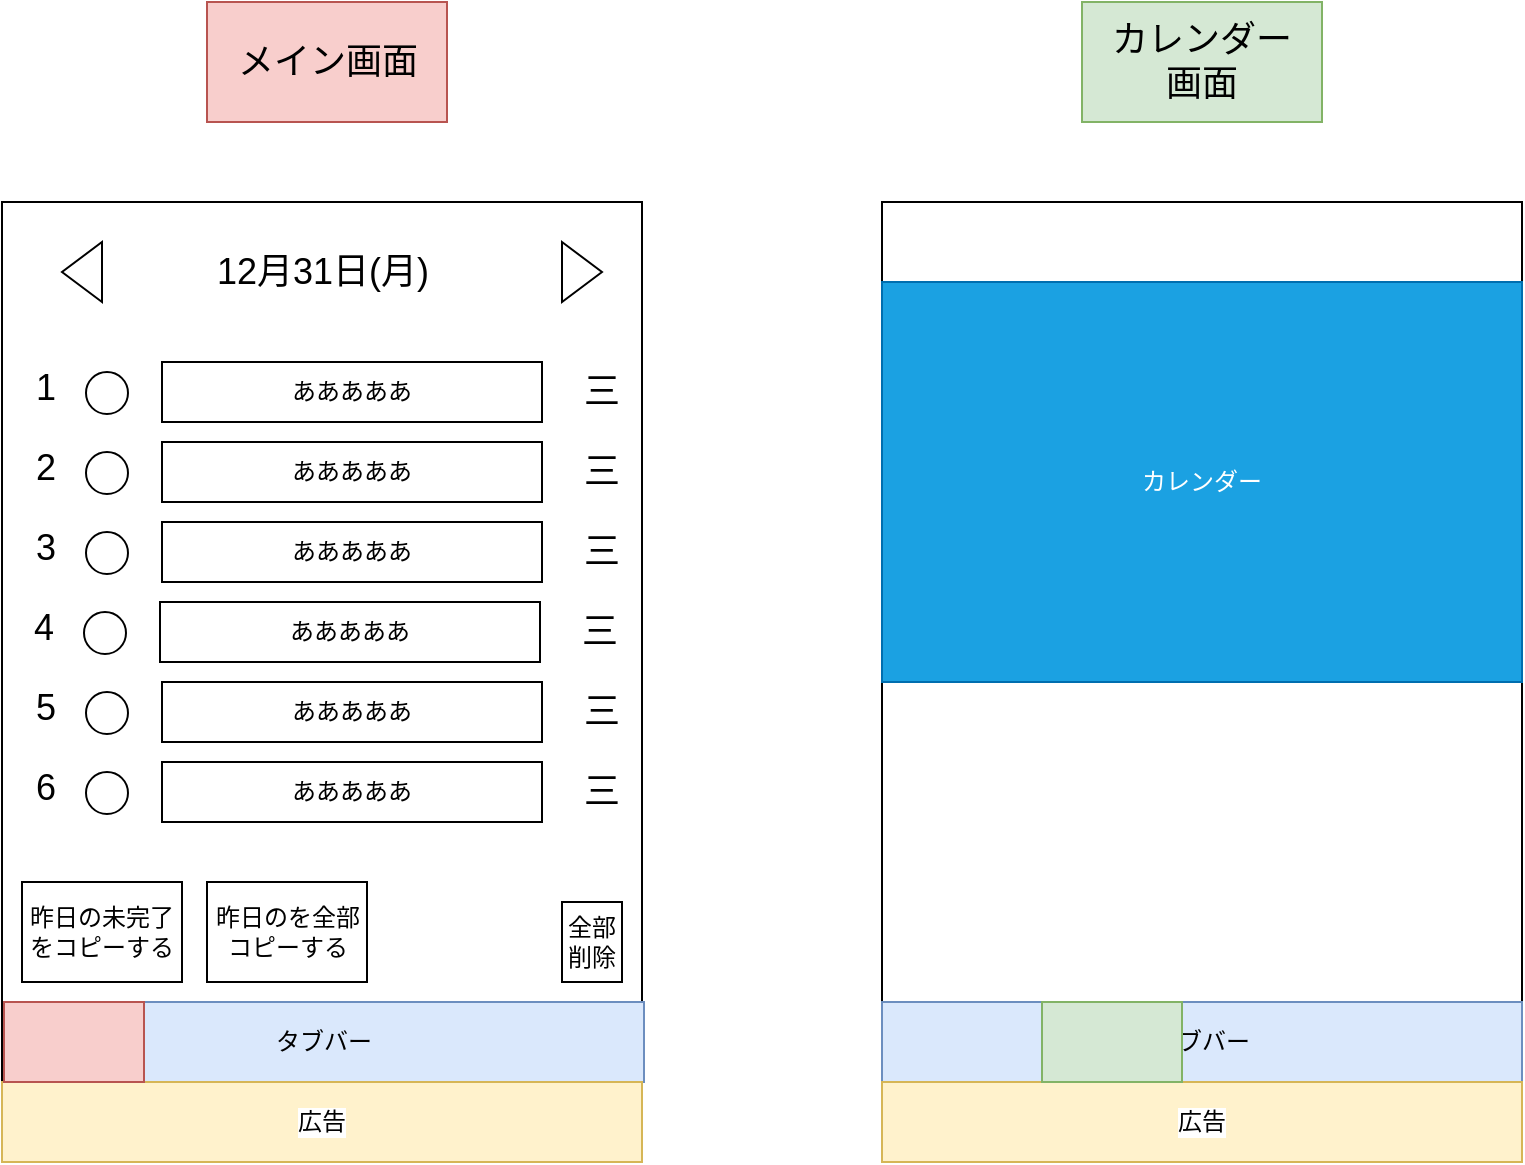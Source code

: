 <mxfile version="14.1.9" type="github">
  <diagram id="u2Cy3u0mQw6GJX8gP12C" name="ページ1">
    <mxGraphModel dx="1113" dy="727" grid="1" gridSize="10" guides="1" tooltips="1" connect="1" arrows="1" fold="1" page="1" pageScale="1" pageWidth="827" pageHeight="1169" math="0" shadow="0">
      <root>
        <mxCell id="0" />
        <mxCell id="1" parent="0" />
        <mxCell id="uuZXWxoUda8wVkBjbuX1-1" value="" style="rounded=0;whiteSpace=wrap;html=1;" parent="1" vertex="1">
          <mxGeometry x="80" y="280" width="320" height="480" as="geometry" />
        </mxCell>
        <mxCell id="eqLvGV7EnVGvMf1zmtqH-2" value="タブバー" style="rounded=0;whiteSpace=wrap;html=1;fillColor=#dae8fc;strokeColor=#6c8ebf;" vertex="1" parent="1">
          <mxGeometry x="81" y="680" width="320" height="40" as="geometry" />
        </mxCell>
        <mxCell id="eqLvGV7EnVGvMf1zmtqH-4" value="" style="rounded=0;whiteSpace=wrap;html=1;" vertex="1" parent="1">
          <mxGeometry x="520" y="280" width="320" height="480" as="geometry" />
        </mxCell>
        <mxCell id="eqLvGV7EnVGvMf1zmtqH-5" value="タブバー" style="rounded=0;whiteSpace=wrap;html=1;fillColor=#dae8fc;strokeColor=#6c8ebf;" vertex="1" parent="1">
          <mxGeometry x="520" y="680" width="320" height="40" as="geometry" />
        </mxCell>
        <mxCell id="eqLvGV7EnVGvMf1zmtqH-7" value="" style="ellipse;whiteSpace=wrap;html=1;aspect=fixed;" vertex="1" parent="1">
          <mxGeometry x="122" y="365" width="21" height="21" as="geometry" />
        </mxCell>
        <mxCell id="eqLvGV7EnVGvMf1zmtqH-8" value="1" style="text;html=1;strokeColor=none;fillColor=none;align=center;verticalAlign=middle;whiteSpace=wrap;rounded=0;fontSize=18;" vertex="1" parent="1">
          <mxGeometry x="82" y="363" width="40" height="20" as="geometry" />
        </mxCell>
        <mxCell id="eqLvGV7EnVGvMf1zmtqH-10" value="あああああ" style="rounded=0;whiteSpace=wrap;html=1;" vertex="1" parent="1">
          <mxGeometry x="160" y="360" width="190" height="30" as="geometry" />
        </mxCell>
        <mxCell id="eqLvGV7EnVGvMf1zmtqH-11" value="12月31日(月)" style="text;html=1;strokeColor=none;fillColor=none;align=center;verticalAlign=middle;whiteSpace=wrap;rounded=0;fontSize=18;" vertex="1" parent="1">
          <mxGeometry x="182.5" y="300" width="115" height="30" as="geometry" />
        </mxCell>
        <mxCell id="eqLvGV7EnVGvMf1zmtqH-12" value="" style="triangle;whiteSpace=wrap;html=1;fontSize=18;" vertex="1" parent="1">
          <mxGeometry x="360" y="300" width="20" height="30" as="geometry" />
        </mxCell>
        <mxCell id="eqLvGV7EnVGvMf1zmtqH-13" value="" style="triangle;whiteSpace=wrap;html=1;fontSize=18;rotation=-180;" vertex="1" parent="1">
          <mxGeometry x="110" y="300" width="20" height="30" as="geometry" />
        </mxCell>
        <mxCell id="eqLvGV7EnVGvMf1zmtqH-15" value="三" style="text;html=1;strokeColor=none;fillColor=none;align=center;verticalAlign=middle;whiteSpace=wrap;rounded=0;fontSize=18;" vertex="1" parent="1">
          <mxGeometry x="360" y="365" width="40" height="20" as="geometry" />
        </mxCell>
        <mxCell id="eqLvGV7EnVGvMf1zmtqH-16" value="" style="ellipse;whiteSpace=wrap;html=1;aspect=fixed;" vertex="1" parent="1">
          <mxGeometry x="122" y="405" width="21" height="21" as="geometry" />
        </mxCell>
        <mxCell id="eqLvGV7EnVGvMf1zmtqH-17" value="2" style="text;html=1;strokeColor=none;fillColor=none;align=center;verticalAlign=middle;whiteSpace=wrap;rounded=0;fontSize=18;" vertex="1" parent="1">
          <mxGeometry x="82" y="403" width="40" height="20" as="geometry" />
        </mxCell>
        <mxCell id="eqLvGV7EnVGvMf1zmtqH-18" value="あああああ" style="rounded=0;whiteSpace=wrap;html=1;" vertex="1" parent="1">
          <mxGeometry x="160" y="400" width="190" height="30" as="geometry" />
        </mxCell>
        <mxCell id="eqLvGV7EnVGvMf1zmtqH-19" value="三" style="text;html=1;strokeColor=none;fillColor=none;align=center;verticalAlign=middle;whiteSpace=wrap;rounded=0;fontSize=18;" vertex="1" parent="1">
          <mxGeometry x="360" y="405" width="40" height="20" as="geometry" />
        </mxCell>
        <mxCell id="eqLvGV7EnVGvMf1zmtqH-20" value="" style="ellipse;whiteSpace=wrap;html=1;aspect=fixed;" vertex="1" parent="1">
          <mxGeometry x="122" y="445" width="21" height="21" as="geometry" />
        </mxCell>
        <mxCell id="eqLvGV7EnVGvMf1zmtqH-21" value="3" style="text;html=1;strokeColor=none;fillColor=none;align=center;verticalAlign=middle;whiteSpace=wrap;rounded=0;fontSize=18;" vertex="1" parent="1">
          <mxGeometry x="82" y="443" width="40" height="20" as="geometry" />
        </mxCell>
        <mxCell id="eqLvGV7EnVGvMf1zmtqH-22" value="あああああ" style="rounded=0;whiteSpace=wrap;html=1;" vertex="1" parent="1">
          <mxGeometry x="160" y="440" width="190" height="30" as="geometry" />
        </mxCell>
        <mxCell id="eqLvGV7EnVGvMf1zmtqH-23" value="三" style="text;html=1;strokeColor=none;fillColor=none;align=center;verticalAlign=middle;whiteSpace=wrap;rounded=0;fontSize=18;" vertex="1" parent="1">
          <mxGeometry x="360" y="445" width="40" height="20" as="geometry" />
        </mxCell>
        <mxCell id="eqLvGV7EnVGvMf1zmtqH-24" value="" style="ellipse;whiteSpace=wrap;html=1;aspect=fixed;" vertex="1" parent="1">
          <mxGeometry x="121" y="485" width="21" height="21" as="geometry" />
        </mxCell>
        <mxCell id="eqLvGV7EnVGvMf1zmtqH-25" value="4" style="text;html=1;strokeColor=none;fillColor=none;align=center;verticalAlign=middle;whiteSpace=wrap;rounded=0;fontSize=18;" vertex="1" parent="1">
          <mxGeometry x="81" y="483" width="40" height="20" as="geometry" />
        </mxCell>
        <mxCell id="eqLvGV7EnVGvMf1zmtqH-26" value="あああああ" style="rounded=0;whiteSpace=wrap;html=1;" vertex="1" parent="1">
          <mxGeometry x="159" y="480" width="190" height="30" as="geometry" />
        </mxCell>
        <mxCell id="eqLvGV7EnVGvMf1zmtqH-27" value="三" style="text;html=1;strokeColor=none;fillColor=none;align=center;verticalAlign=middle;whiteSpace=wrap;rounded=0;fontSize=18;" vertex="1" parent="1">
          <mxGeometry x="359" y="485" width="40" height="20" as="geometry" />
        </mxCell>
        <mxCell id="eqLvGV7EnVGvMf1zmtqH-28" value="" style="ellipse;whiteSpace=wrap;html=1;aspect=fixed;" vertex="1" parent="1">
          <mxGeometry x="122" y="525" width="21" height="21" as="geometry" />
        </mxCell>
        <mxCell id="eqLvGV7EnVGvMf1zmtqH-29" value="5" style="text;html=1;strokeColor=none;fillColor=none;align=center;verticalAlign=middle;whiteSpace=wrap;rounded=0;fontSize=18;" vertex="1" parent="1">
          <mxGeometry x="82" y="523" width="40" height="20" as="geometry" />
        </mxCell>
        <mxCell id="eqLvGV7EnVGvMf1zmtqH-30" value="あああああ" style="rounded=0;whiteSpace=wrap;html=1;" vertex="1" parent="1">
          <mxGeometry x="160" y="520" width="190" height="30" as="geometry" />
        </mxCell>
        <mxCell id="eqLvGV7EnVGvMf1zmtqH-31" value="三" style="text;html=1;strokeColor=none;fillColor=none;align=center;verticalAlign=middle;whiteSpace=wrap;rounded=0;fontSize=18;" vertex="1" parent="1">
          <mxGeometry x="360" y="525" width="40" height="20" as="geometry" />
        </mxCell>
        <mxCell id="eqLvGV7EnVGvMf1zmtqH-37" value="" style="ellipse;whiteSpace=wrap;html=1;aspect=fixed;" vertex="1" parent="1">
          <mxGeometry x="122" y="565" width="21" height="21" as="geometry" />
        </mxCell>
        <mxCell id="eqLvGV7EnVGvMf1zmtqH-38" value="6" style="text;html=1;strokeColor=none;fillColor=none;align=center;verticalAlign=middle;whiteSpace=wrap;rounded=0;fontSize=18;" vertex="1" parent="1">
          <mxGeometry x="82" y="563" width="40" height="20" as="geometry" />
        </mxCell>
        <mxCell id="eqLvGV7EnVGvMf1zmtqH-39" value="あああああ" style="rounded=0;whiteSpace=wrap;html=1;" vertex="1" parent="1">
          <mxGeometry x="160" y="560" width="190" height="30" as="geometry" />
        </mxCell>
        <mxCell id="eqLvGV7EnVGvMf1zmtqH-40" value="三" style="text;html=1;strokeColor=none;fillColor=none;align=center;verticalAlign=middle;whiteSpace=wrap;rounded=0;fontSize=18;" vertex="1" parent="1">
          <mxGeometry x="360" y="565" width="40" height="20" as="geometry" />
        </mxCell>
        <mxCell id="eqLvGV7EnVGvMf1zmtqH-45" value="広告" style="rounded=0;whiteSpace=wrap;html=1;labelBackgroundColor=#ffffff;fillColor=#fff2cc;strokeColor=#d6b656;" vertex="1" parent="1">
          <mxGeometry x="80" y="720" width="320" height="40" as="geometry" />
        </mxCell>
        <mxCell id="eqLvGV7EnVGvMf1zmtqH-46" value="昨日の未完了をコピーする" style="rounded=0;whiteSpace=wrap;html=1;" vertex="1" parent="1">
          <mxGeometry x="90" y="620" width="80" height="50" as="geometry" />
        </mxCell>
        <mxCell id="eqLvGV7EnVGvMf1zmtqH-47" value="全部削除" style="rounded=0;whiteSpace=wrap;html=1;" vertex="1" parent="1">
          <mxGeometry x="360" y="630" width="30" height="40" as="geometry" />
        </mxCell>
        <mxCell id="eqLvGV7EnVGvMf1zmtqH-48" value="昨日のを全部コピーする" style="rounded=0;whiteSpace=wrap;html=1;" vertex="1" parent="1">
          <mxGeometry x="182.5" y="620" width="80" height="50" as="geometry" />
        </mxCell>
        <mxCell id="eqLvGV7EnVGvMf1zmtqH-49" value="メイン画面" style="rounded=0;whiteSpace=wrap;html=1;labelBackgroundColor=none;fontSize=18;fillColor=#f8cecc;strokeColor=#b85450;" vertex="1" parent="1">
          <mxGeometry x="182.5" y="180" width="120" height="60" as="geometry" />
        </mxCell>
        <mxCell id="eqLvGV7EnVGvMf1zmtqH-51" value="" style="rounded=0;whiteSpace=wrap;html=1;labelBackgroundColor=none;fontSize=18;fillColor=#f8cecc;strokeColor=#b85450;" vertex="1" parent="1">
          <mxGeometry x="81" y="680" width="70" height="40" as="geometry" />
        </mxCell>
        <mxCell id="eqLvGV7EnVGvMf1zmtqH-52" value="広告" style="rounded=0;whiteSpace=wrap;html=1;labelBackgroundColor=#ffffff;fillColor=#fff2cc;strokeColor=#d6b656;" vertex="1" parent="1">
          <mxGeometry x="520" y="720" width="320" height="40" as="geometry" />
        </mxCell>
        <mxCell id="eqLvGV7EnVGvMf1zmtqH-53" value="カレンダー&lt;br&gt;画面" style="rounded=0;whiteSpace=wrap;html=1;labelBackgroundColor=none;fontSize=18;fillColor=#d5e8d4;strokeColor=#82b366;" vertex="1" parent="1">
          <mxGeometry x="620" y="180" width="120" height="60" as="geometry" />
        </mxCell>
        <mxCell id="eqLvGV7EnVGvMf1zmtqH-54" value="" style="rounded=0;whiteSpace=wrap;html=1;labelBackgroundColor=none;fontSize=18;fillColor=#d5e8d4;strokeColor=#82b366;" vertex="1" parent="1">
          <mxGeometry x="600" y="680" width="70" height="40" as="geometry" />
        </mxCell>
        <mxCell id="eqLvGV7EnVGvMf1zmtqH-55" value="カレンダー" style="rounded=0;whiteSpace=wrap;html=1;fillColor=#1ba1e2;strokeColor=#006EAF;fontColor=#ffffff;" vertex="1" parent="1">
          <mxGeometry x="520" y="320" width="320" height="200" as="geometry" />
        </mxCell>
      </root>
    </mxGraphModel>
  </diagram>
</mxfile>
